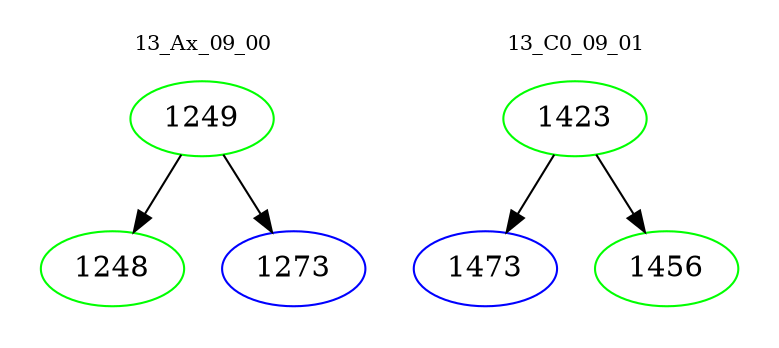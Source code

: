 digraph{
subgraph cluster_0 {
color = white
label = "13_Ax_09_00";
fontsize=10;
T0_1249 [label="1249", color="green"]
T0_1249 -> T0_1248 [color="black"]
T0_1248 [label="1248", color="green"]
T0_1249 -> T0_1273 [color="black"]
T0_1273 [label="1273", color="blue"]
}
subgraph cluster_1 {
color = white
label = "13_C0_09_01";
fontsize=10;
T1_1423 [label="1423", color="green"]
T1_1423 -> T1_1473 [color="black"]
T1_1473 [label="1473", color="blue"]
T1_1423 -> T1_1456 [color="black"]
T1_1456 [label="1456", color="green"]
}
}
